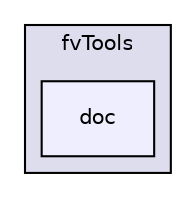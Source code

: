 digraph "src/postProcessing/functionObjects/fvTools/doc" {
  bgcolor=transparent;
  compound=true
  node [ fontsize="10", fontname="Helvetica"];
  edge [ labelfontsize="10", labelfontname="Helvetica"];
  subgraph clusterdir_968d740a125fac5a9438cf439486387f {
    graph [ bgcolor="#ddddee", pencolor="black", label="fvTools" fontname="Helvetica", fontsize="10", URL="dir_968d740a125fac5a9438cf439486387f.html"]
  dir_f27ff7f557c6430296261180e6ee184a [shape=box, label="doc", style="filled", fillcolor="#eeeeff", pencolor="black", URL="dir_f27ff7f557c6430296261180e6ee184a.html"];
  }
}
